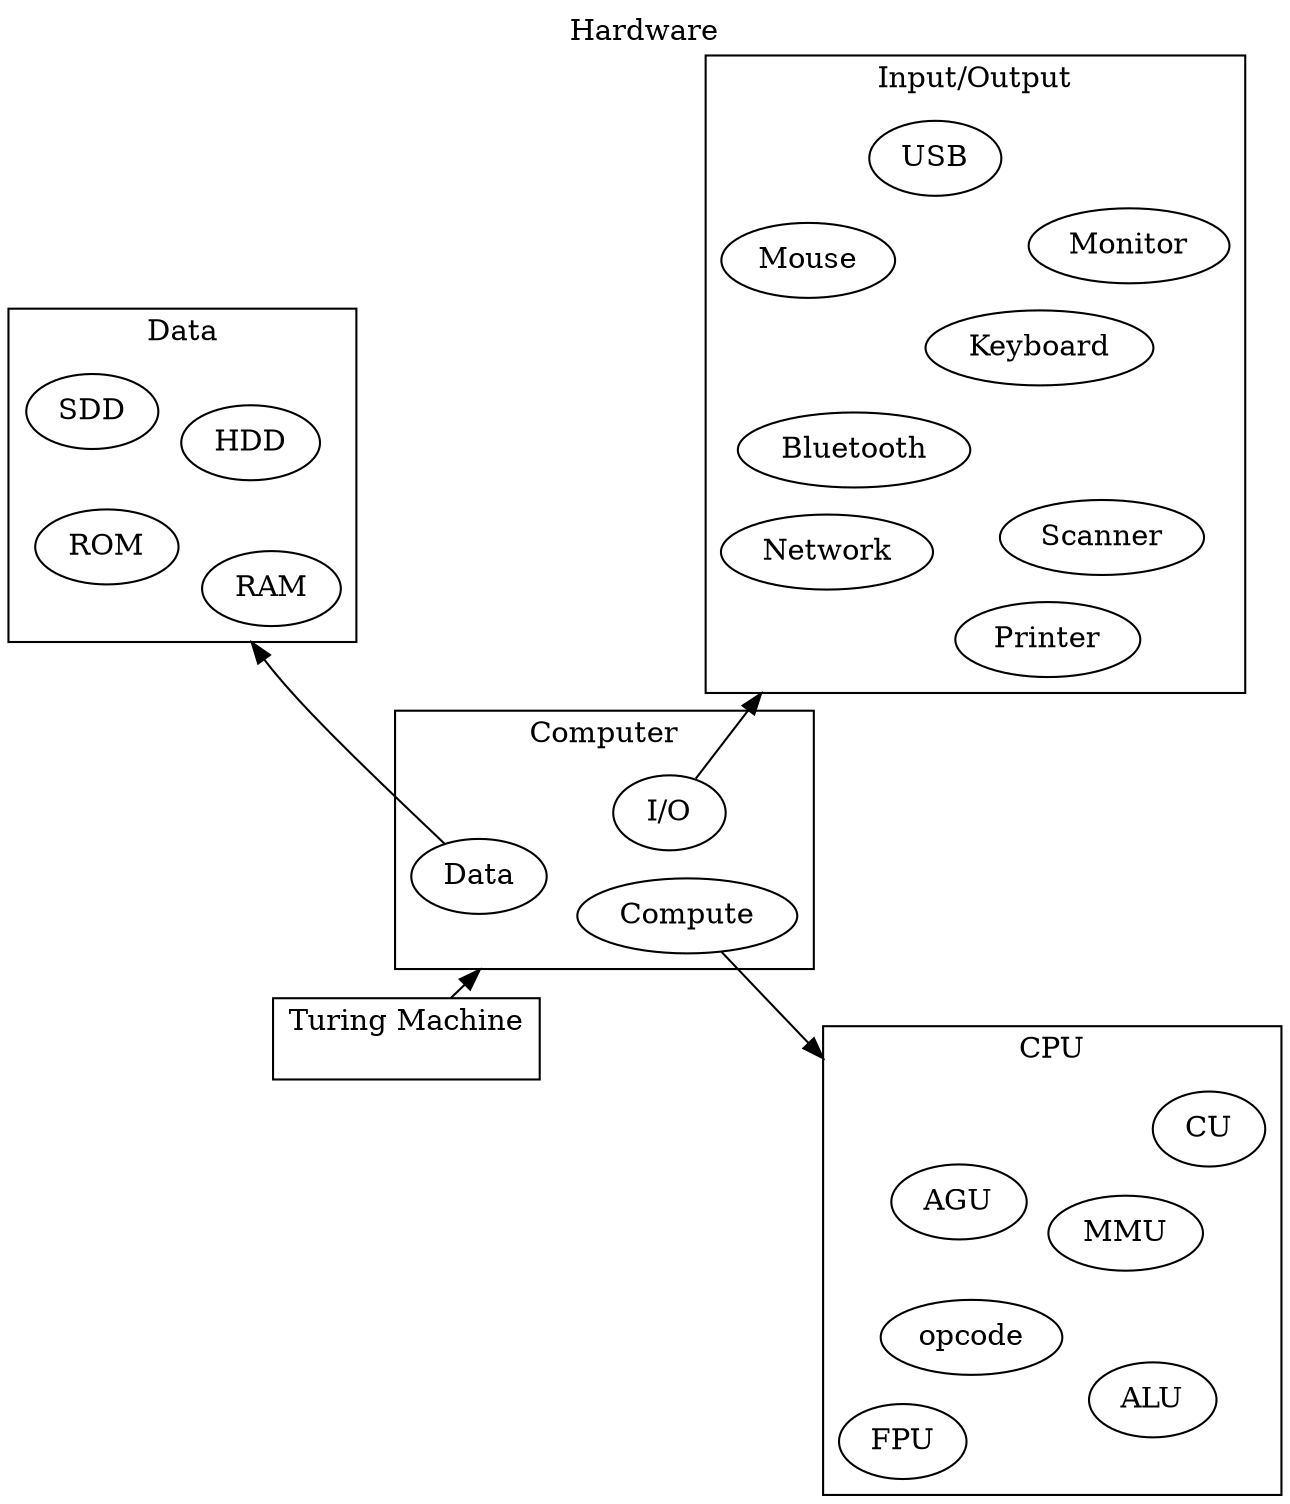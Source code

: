digraph G {
  layout=fdp
  splines="curved"
  
  
  labelloc="t"
  label="Hardware"
 
 subgraph cluster_tur {
   labelloc="t"
   label="Turing Machine"

 }
 cluster_tur  -> cluster_ser [weight = 1]
   
  subgraph cluster_ser {
    labelloc="t"
    label="Computer"
 
    Compute
    Data
    "I/O"
  }
  Compute -> cluster_cpu;
  "I/O" -> cluster_per
  
  subgraph cluster_cpu {
    labelloc="t"
    label="CPU"
 
    ALU
    CU
    AGU
    MMU
    FPU
    opcode
  }
  
  
  
    subgraph cluster_data {
   labelloc="t"
   label="Data"
  
   SDD
   HDD
   RAM
   ROM
  
    }
    Data -> cluster_data;
   
  
    subgraph cluster_per {
   labelloc="t"
   label="Input/Output"
  
   Monitor
   Keyboard
   Mouse
   Printer
   Scanner
   Network
   USB
   Bluetooth
    }
}

